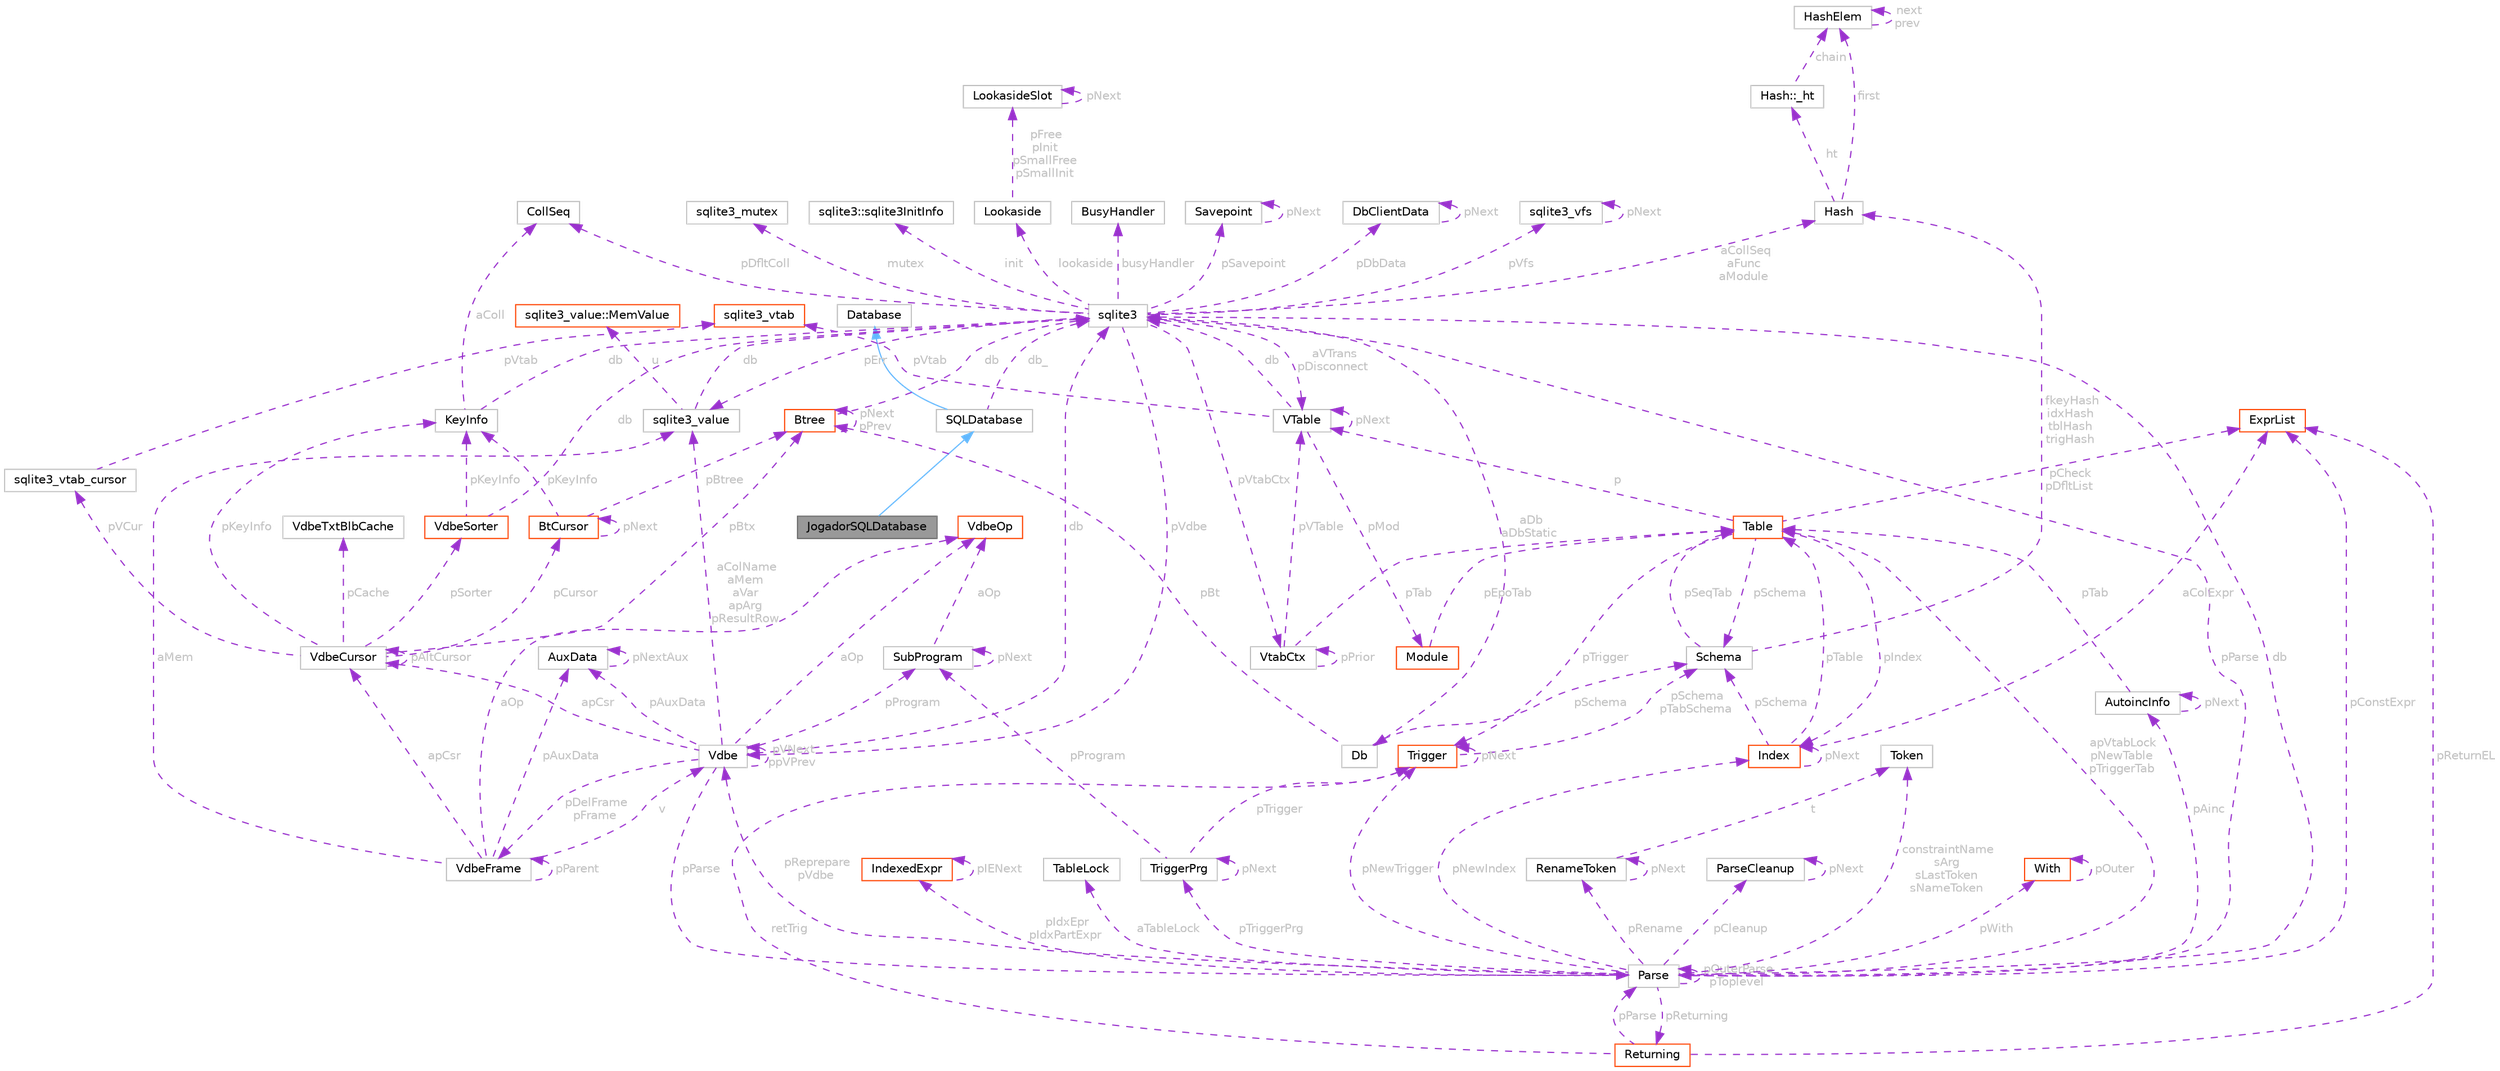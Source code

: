 digraph "JogadorSQLDatabase"
{
 // LATEX_PDF_SIZE
  bgcolor="transparent";
  edge [fontname=Helvetica,fontsize=10,labelfontname=Helvetica,labelfontsize=10];
  node [fontname=Helvetica,fontsize=10,shape=box,height=0.2,width=0.4];
  Node1 [id="Node000001",label="JogadorSQLDatabase",height=0.2,width=0.4,color="gray40", fillcolor="grey60", style="filled", fontcolor="black",tooltip=" "];
  Node2 -> Node1 [id="edge1_Node000001_Node000002",dir="back",color="steelblue1",style="solid",tooltip=" "];
  Node2 [id="Node000002",label="SQLDatabase",height=0.2,width=0.4,color="grey75", fillcolor="white", style="filled",URL="$classSQLDatabase.html",tooltip=" "];
  Node3 -> Node2 [id="edge2_Node000002_Node000003",dir="back",color="steelblue1",style="solid",tooltip=" "];
  Node3 [id="Node000003",label="Database",height=0.2,width=0.4,color="grey75", fillcolor="white", style="filled",URL="$classDatabase.html",tooltip=" "];
  Node4 -> Node2 [id="edge3_Node000002_Node000004",dir="back",color="darkorchid3",style="dashed",tooltip=" ",label=" db_",fontcolor="grey" ];
  Node4 [id="Node000004",label="sqlite3",height=0.2,width=0.4,color="grey75", fillcolor="white", style="filled",URL="$structsqlite3.html",tooltip=" "];
  Node5 -> Node4 [id="edge4_Node000004_Node000005",dir="back",color="darkorchid3",style="dashed",tooltip=" ",label=" pVfs",fontcolor="grey" ];
  Node5 [id="Node000005",label="sqlite3_vfs",height=0.2,width=0.4,color="grey75", fillcolor="white", style="filled",URL="$structsqlite3__vfs.html",tooltip=" "];
  Node5 -> Node5 [id="edge5_Node000005_Node000005",dir="back",color="darkorchid3",style="dashed",tooltip=" ",label=" pNext",fontcolor="grey" ];
  Node6 -> Node4 [id="edge6_Node000004_Node000006",dir="back",color="darkorchid3",style="dashed",tooltip=" ",label=" pVdbe",fontcolor="grey" ];
  Node6 [id="Node000006",label="Vdbe",height=0.2,width=0.4,color="grey75", fillcolor="white", style="filled",URL="$structVdbe.html",tooltip=" "];
  Node4 -> Node6 [id="edge7_Node000006_Node000004",dir="back",color="darkorchid3",style="dashed",tooltip=" ",label=" db",fontcolor="grey" ];
  Node6 -> Node6 [id="edge8_Node000006_Node000006",dir="back",color="darkorchid3",style="dashed",tooltip=" ",label=" pVNext\nppVPrev",fontcolor="grey" ];
  Node7 -> Node6 [id="edge9_Node000006_Node000007",dir="back",color="darkorchid3",style="dashed",tooltip=" ",label=" pParse",fontcolor="grey" ];
  Node7 [id="Node000007",label="Parse",height=0.2,width=0.4,color="grey75", fillcolor="white", style="filled",URL="$structParse.html",tooltip=" "];
  Node4 -> Node7 [id="edge10_Node000007_Node000004",dir="back",color="darkorchid3",style="dashed",tooltip=" ",label=" db",fontcolor="grey" ];
  Node6 -> Node7 [id="edge11_Node000007_Node000006",dir="back",color="darkorchid3",style="dashed",tooltip=" ",label=" pReprepare\npVdbe",fontcolor="grey" ];
  Node8 -> Node7 [id="edge12_Node000007_Node000008",dir="back",color="darkorchid3",style="dashed",tooltip=" ",label=" pConstExpr",fontcolor="grey" ];
  Node8 [id="Node000008",label="ExprList",height=0.2,width=0.4,color="orangered", fillcolor="white", style="filled",URL="$structExprList.html",tooltip=" "];
  Node42 -> Node7 [id="edge13_Node000007_Node000042",dir="back",color="darkorchid3",style="dashed",tooltip=" ",label=" pIdxEpr\npIdxPartExpr",fontcolor="grey" ];
  Node42 [id="Node000042",label="IndexedExpr",height=0.2,width=0.4,color="orangered", fillcolor="white", style="filled",URL="$structIndexedExpr.html",tooltip=" "];
  Node42 -> Node42 [id="edge14_Node000042_Node000042",dir="back",color="darkorchid3",style="dashed",tooltip=" ",label=" pIENext",fontcolor="grey" ];
  Node43 -> Node7 [id="edge15_Node000007_Node000043",dir="back",color="darkorchid3",style="dashed",tooltip=" ",label=" aTableLock",fontcolor="grey" ];
  Node43 [id="Node000043",label="TableLock",height=0.2,width=0.4,color="grey75", fillcolor="white", style="filled",URL="$structTableLock.html",tooltip=" "];
  Node44 -> Node7 [id="edge16_Node000007_Node000044",dir="back",color="darkorchid3",style="dashed",tooltip=" ",label=" pAinc",fontcolor="grey" ];
  Node44 [id="Node000044",label="AutoincInfo",height=0.2,width=0.4,color="grey75", fillcolor="white", style="filled",URL="$structAutoincInfo.html",tooltip=" "];
  Node44 -> Node44 [id="edge17_Node000044_Node000044",dir="back",color="darkorchid3",style="dashed",tooltip=" ",label=" pNext",fontcolor="grey" ];
  Node14 -> Node44 [id="edge18_Node000044_Node000014",dir="back",color="darkorchid3",style="dashed",tooltip=" ",label=" pTab",fontcolor="grey" ];
  Node14 [id="Node000014",label="Table",height=0.2,width=0.4,color="orangered", fillcolor="white", style="filled",URL="$structTable.html",tooltip=" "];
  Node16 -> Node14 [id="edge19_Node000014_Node000016",dir="back",color="darkorchid3",style="dashed",tooltip=" ",label=" pIndex",fontcolor="grey" ];
  Node16 [id="Node000016",label="Index",height=0.2,width=0.4,color="orangered", fillcolor="white", style="filled",URL="$structIndex.html",tooltip=" "];
  Node14 -> Node16 [id="edge20_Node000016_Node000014",dir="back",color="darkorchid3",style="dashed",tooltip=" ",label=" pTable",fontcolor="grey" ];
  Node16 -> Node16 [id="edge21_Node000016_Node000016",dir="back",color="darkorchid3",style="dashed",tooltip=" ",label=" pNext",fontcolor="grey" ];
  Node17 -> Node16 [id="edge22_Node000016_Node000017",dir="back",color="darkorchid3",style="dashed",tooltip=" ",label=" pSchema",fontcolor="grey" ];
  Node17 [id="Node000017",label="Schema",height=0.2,width=0.4,color="grey75", fillcolor="white", style="filled",URL="$structSchema.html",tooltip=" "];
  Node18 -> Node17 [id="edge23_Node000017_Node000018",dir="back",color="darkorchid3",style="dashed",tooltip=" ",label=" fkeyHash\nidxHash\ntblHash\ntrigHash",fontcolor="grey" ];
  Node18 [id="Node000018",label="Hash",height=0.2,width=0.4,color="grey75", fillcolor="white", style="filled",URL="$structHash.html",tooltip=" "];
  Node19 -> Node18 [id="edge24_Node000018_Node000019",dir="back",color="darkorchid3",style="dashed",tooltip=" ",label=" first",fontcolor="grey" ];
  Node19 [id="Node000019",label="HashElem",height=0.2,width=0.4,color="grey75", fillcolor="white", style="filled",URL="$structHashElem.html",tooltip=" "];
  Node19 -> Node19 [id="edge25_Node000019_Node000019",dir="back",color="darkorchid3",style="dashed",tooltip=" ",label=" next\nprev",fontcolor="grey" ];
  Node20 -> Node18 [id="edge26_Node000018_Node000020",dir="back",color="darkorchid3",style="dashed",tooltip=" ",label=" ht",fontcolor="grey" ];
  Node20 [id="Node000020",label="Hash::_ht",height=0.2,width=0.4,color="grey75", fillcolor="white", style="filled",URL="$structHash_1_1__ht.html",tooltip=" "];
  Node19 -> Node20 [id="edge27_Node000020_Node000019",dir="back",color="darkorchid3",style="dashed",tooltip=" ",label=" chain",fontcolor="grey" ];
  Node14 -> Node17 [id="edge28_Node000017_Node000014",dir="back",color="darkorchid3",style="dashed",tooltip=" ",label=" pSeqTab",fontcolor="grey" ];
  Node8 -> Node16 [id="edge29_Node000016_Node000008",dir="back",color="darkorchid3",style="dashed",tooltip=" ",label=" aColExpr",fontcolor="grey" ];
  Node8 -> Node14 [id="edge30_Node000014_Node000008",dir="back",color="darkorchid3",style="dashed",tooltip=" ",label=" pCheck\npDfltList",fontcolor="grey" ];
  Node28 -> Node14 [id="edge31_Node000014_Node000028",dir="back",color="darkorchid3",style="dashed",tooltip=" ",label=" p",fontcolor="grey" ];
  Node28 [id="Node000028",label="VTable",height=0.2,width=0.4,color="grey75", fillcolor="white", style="filled",URL="$structVTable.html",tooltip=" "];
  Node4 -> Node28 [id="edge32_Node000028_Node000004",dir="back",color="darkorchid3",style="dashed",tooltip=" ",label=" db",fontcolor="grey" ];
  Node29 -> Node28 [id="edge33_Node000028_Node000029",dir="back",color="darkorchid3",style="dashed",tooltip=" ",label=" pMod",fontcolor="grey" ];
  Node29 [id="Node000029",label="Module",height=0.2,width=0.4,color="orangered", fillcolor="white", style="filled",URL="$structModule.html",tooltip=" "];
  Node14 -> Node29 [id="edge34_Node000029_Node000014",dir="back",color="darkorchid3",style="dashed",tooltip=" ",label=" pEpoTab",fontcolor="grey" ];
  Node31 -> Node28 [id="edge35_Node000028_Node000031",dir="back",color="darkorchid3",style="dashed",tooltip=" ",label=" pVtab",fontcolor="grey" ];
  Node31 [id="Node000031",label="sqlite3_vtab",height=0.2,width=0.4,color="orangered", fillcolor="white", style="filled",URL="$structsqlite3__vtab.html",tooltip=" "];
  Node28 -> Node28 [id="edge36_Node000028_Node000028",dir="back",color="darkorchid3",style="dashed",tooltip=" ",label=" pNext",fontcolor="grey" ];
  Node22 -> Node14 [id="edge37_Node000014_Node000022",dir="back",color="darkorchid3",style="dashed",tooltip=" ",label=" pTrigger",fontcolor="grey" ];
  Node22 [id="Node000022",label="Trigger",height=0.2,width=0.4,color="orangered", fillcolor="white", style="filled",URL="$structTrigger.html",tooltip=" "];
  Node17 -> Node22 [id="edge38_Node000022_Node000017",dir="back",color="darkorchid3",style="dashed",tooltip=" ",label=" pSchema\npTabSchema",fontcolor="grey" ];
  Node22 -> Node22 [id="edge39_Node000022_Node000022",dir="back",color="darkorchid3",style="dashed",tooltip=" ",label=" pNext",fontcolor="grey" ];
  Node17 -> Node14 [id="edge40_Node000014_Node000017",dir="back",color="darkorchid3",style="dashed",tooltip=" ",label=" pSchema",fontcolor="grey" ];
  Node7 -> Node7 [id="edge41_Node000007_Node000007",dir="back",color="darkorchid3",style="dashed",tooltip=" ",label=" pOuterParse\npToplevel",fontcolor="grey" ];
  Node14 -> Node7 [id="edge42_Node000007_Node000014",dir="back",color="darkorchid3",style="dashed",tooltip=" ",label=" apVtabLock\npNewTable\npTriggerTab",fontcolor="grey" ];
  Node45 -> Node7 [id="edge43_Node000007_Node000045",dir="back",color="darkorchid3",style="dashed",tooltip=" ",label=" pTriggerPrg",fontcolor="grey" ];
  Node45 [id="Node000045",label="TriggerPrg",height=0.2,width=0.4,color="grey75", fillcolor="white", style="filled",URL="$structTriggerPrg.html",tooltip=" "];
  Node22 -> Node45 [id="edge44_Node000045_Node000022",dir="back",color="darkorchid3",style="dashed",tooltip=" ",label=" pTrigger",fontcolor="grey" ];
  Node45 -> Node45 [id="edge45_Node000045_Node000045",dir="back",color="darkorchid3",style="dashed",tooltip=" ",label=" pNext",fontcolor="grey" ];
  Node46 -> Node45 [id="edge46_Node000045_Node000046",dir="back",color="darkorchid3",style="dashed",tooltip=" ",label=" pProgram",fontcolor="grey" ];
  Node46 [id="Node000046",label="SubProgram",height=0.2,width=0.4,color="grey75", fillcolor="white", style="filled",URL="$structSubProgram.html",tooltip=" "];
  Node47 -> Node46 [id="edge47_Node000046_Node000047",dir="back",color="darkorchid3",style="dashed",tooltip=" ",label=" aOp",fontcolor="grey" ];
  Node47 [id="Node000047",label="VdbeOp",height=0.2,width=0.4,color="orangered", fillcolor="white", style="filled",URL="$structVdbeOp.html",tooltip=" "];
  Node46 -> Node46 [id="edge48_Node000046_Node000046",dir="back",color="darkorchid3",style="dashed",tooltip=" ",label=" pNext",fontcolor="grey" ];
  Node55 -> Node7 [id="edge49_Node000007_Node000055",dir="back",color="darkorchid3",style="dashed",tooltip=" ",label=" pCleanup",fontcolor="grey" ];
  Node55 [id="Node000055",label="ParseCleanup",height=0.2,width=0.4,color="grey75", fillcolor="white", style="filled",URL="$structParseCleanup.html",tooltip=" "];
  Node55 -> Node55 [id="edge50_Node000055_Node000055",dir="back",color="darkorchid3",style="dashed",tooltip=" ",label=" pNext",fontcolor="grey" ];
  Node56 -> Node7 [id="edge51_Node000007_Node000056",dir="back",color="darkorchid3",style="dashed",tooltip=" ",label=" constraintName\nsArg\nsLastToken\nsNameToken",fontcolor="grey" ];
  Node56 [id="Node000056",label="Token",height=0.2,width=0.4,color="grey75", fillcolor="white", style="filled",URL="$structToken.html",tooltip=" "];
  Node57 -> Node7 [id="edge52_Node000007_Node000057",dir="back",color="darkorchid3",style="dashed",tooltip=" ",label=" pReturning",fontcolor="grey" ];
  Node57 [id="Node000057",label="Returning",height=0.2,width=0.4,color="orangered", fillcolor="white", style="filled",URL="$structReturning.html",tooltip=" "];
  Node7 -> Node57 [id="edge53_Node000057_Node000007",dir="back",color="darkorchid3",style="dashed",tooltip=" ",label=" pParse",fontcolor="grey" ];
  Node8 -> Node57 [id="edge54_Node000057_Node000008",dir="back",color="darkorchid3",style="dashed",tooltip=" ",label=" pReturnEL",fontcolor="grey" ];
  Node22 -> Node57 [id="edge55_Node000057_Node000022",dir="back",color="darkorchid3",style="dashed",tooltip=" ",label=" retTrig",fontcolor="grey" ];
  Node16 -> Node7 [id="edge56_Node000007_Node000016",dir="back",color="darkorchid3",style="dashed",tooltip=" ",label=" pNewIndex",fontcolor="grey" ];
  Node22 -> Node7 [id="edge57_Node000007_Node000022",dir="back",color="darkorchid3",style="dashed",tooltip=" ",label=" pNewTrigger",fontcolor="grey" ];
  Node34 -> Node7 [id="edge58_Node000007_Node000034",dir="back",color="darkorchid3",style="dashed",tooltip=" ",label=" pWith",fontcolor="grey" ];
  Node34 [id="Node000034",label="With",height=0.2,width=0.4,color="orangered", fillcolor="white", style="filled",URL="$structWith.html",tooltip=" "];
  Node34 -> Node34 [id="edge59_Node000034_Node000034",dir="back",color="darkorchid3",style="dashed",tooltip=" ",label=" pOuter",fontcolor="grey" ];
  Node58 -> Node7 [id="edge60_Node000007_Node000058",dir="back",color="darkorchid3",style="dashed",tooltip=" ",label=" pRename",fontcolor="grey" ];
  Node58 [id="Node000058",label="RenameToken",height=0.2,width=0.4,color="grey75", fillcolor="white", style="filled",URL="$structRenameToken.html",tooltip=" "];
  Node56 -> Node58 [id="edge61_Node000058_Node000056",dir="back",color="darkorchid3",style="dashed",tooltip=" ",label=" t",fontcolor="grey" ];
  Node58 -> Node58 [id="edge62_Node000058_Node000058",dir="back",color="darkorchid3",style="dashed",tooltip=" ",label=" pNext",fontcolor="grey" ];
  Node50 -> Node6 [id="edge63_Node000006_Node000050",dir="back",color="darkorchid3",style="dashed",tooltip=" ",label=" aColName\naMem\naVar\napArg\npResultRow",fontcolor="grey" ];
  Node50 [id="Node000050",label="sqlite3_value",height=0.2,width=0.4,color="grey75", fillcolor="white", style="filled",URL="$structsqlite3__value.html",tooltip=" "];
  Node51 -> Node50 [id="edge64_Node000050_Node000051",dir="back",color="darkorchid3",style="dashed",tooltip=" ",label=" u",fontcolor="grey" ];
  Node51 [id="Node000051",label="sqlite3_value::MemValue",height=0.2,width=0.4,color="orangered", fillcolor="white", style="filled",URL="$unionsqlite3__value_1_1MemValue.html",tooltip=" "];
  Node4 -> Node50 [id="edge65_Node000050_Node000004",dir="back",color="darkorchid3",style="dashed",tooltip=" ",label=" db",fontcolor="grey" ];
  Node59 -> Node6 [id="edge66_Node000006_Node000059",dir="back",color="darkorchid3",style="dashed",tooltip=" ",label=" apCsr",fontcolor="grey" ];
  Node59 [id="Node000059",label="VdbeCursor",height=0.2,width=0.4,color="grey75", fillcolor="white", style="filled",URL="$structVdbeCursor.html",tooltip=" "];
  Node60 -> Node59 [id="edge67_Node000059_Node000060",dir="back",color="darkorchid3",style="dashed",tooltip=" ",label=" pBtx",fontcolor="grey" ];
  Node60 [id="Node000060",label="Btree",height=0.2,width=0.4,color="orangered", fillcolor="white", style="filled",URL="$structBtree.html",tooltip=" "];
  Node4 -> Node60 [id="edge68_Node000060_Node000004",dir="back",color="darkorchid3",style="dashed",tooltip=" ",label=" db",fontcolor="grey" ];
  Node60 -> Node60 [id="edge69_Node000060_Node000060",dir="back",color="darkorchid3",style="dashed",tooltip=" ",label=" pNext\npPrev",fontcolor="grey" ];
  Node59 -> Node59 [id="edge70_Node000059_Node000059",dir="back",color="darkorchid3",style="dashed",tooltip=" ",label=" pAltCursor",fontcolor="grey" ];
  Node73 -> Node59 [id="edge71_Node000059_Node000073",dir="back",color="darkorchid3",style="dashed",tooltip=" ",label=" pCursor",fontcolor="grey" ];
  Node73 [id="Node000073",label="BtCursor",height=0.2,width=0.4,color="orangered", fillcolor="white", style="filled",URL="$structBtCursor.html",tooltip=" "];
  Node60 -> Node73 [id="edge72_Node000073_Node000060",dir="back",color="darkorchid3",style="dashed",tooltip=" ",label=" pBtree",fontcolor="grey" ];
  Node73 -> Node73 [id="edge73_Node000073_Node000073",dir="back",color="darkorchid3",style="dashed",tooltip=" ",label=" pNext",fontcolor="grey" ];
  Node53 -> Node73 [id="edge74_Node000073_Node000053",dir="back",color="darkorchid3",style="dashed",tooltip=" ",label=" pKeyInfo",fontcolor="grey" ];
  Node53 [id="Node000053",label="KeyInfo",height=0.2,width=0.4,color="grey75", fillcolor="white", style="filled",URL="$structKeyInfo.html",tooltip=" "];
  Node4 -> Node53 [id="edge75_Node000053_Node000004",dir="back",color="darkorchid3",style="dashed",tooltip=" ",label=" db",fontcolor="grey" ];
  Node52 -> Node53 [id="edge76_Node000053_Node000052",dir="back",color="darkorchid3",style="dashed",tooltip=" ",label=" aColl",fontcolor="grey" ];
  Node52 [id="Node000052",label="CollSeq",height=0.2,width=0.4,color="grey75", fillcolor="white", style="filled",URL="$structCollSeq.html",tooltip=" "];
  Node78 -> Node59 [id="edge77_Node000059_Node000078",dir="back",color="darkorchid3",style="dashed",tooltip=" ",label=" pVCur",fontcolor="grey" ];
  Node78 [id="Node000078",label="sqlite3_vtab_cursor",height=0.2,width=0.4,color="grey75", fillcolor="white", style="filled",URL="$structsqlite3__vtab__cursor.html",tooltip=" "];
  Node31 -> Node78 [id="edge78_Node000078_Node000031",dir="back",color="darkorchid3",style="dashed",tooltip=" ",label=" pVtab",fontcolor="grey" ];
  Node79 -> Node59 [id="edge79_Node000059_Node000079",dir="back",color="darkorchid3",style="dashed",tooltip=" ",label=" pSorter",fontcolor="grey" ];
  Node79 [id="Node000079",label="VdbeSorter",height=0.2,width=0.4,color="orangered", fillcolor="white", style="filled",URL="$structVdbeSorter.html",tooltip=" "];
  Node4 -> Node79 [id="edge80_Node000079_Node000004",dir="back",color="darkorchid3",style="dashed",tooltip=" ",label=" db",fontcolor="grey" ];
  Node53 -> Node79 [id="edge81_Node000079_Node000053",dir="back",color="darkorchid3",style="dashed",tooltip=" ",label=" pKeyInfo",fontcolor="grey" ];
  Node53 -> Node59 [id="edge82_Node000059_Node000053",dir="back",color="darkorchid3",style="dashed",tooltip=" ",label=" pKeyInfo",fontcolor="grey" ];
  Node89 -> Node59 [id="edge83_Node000059_Node000089",dir="back",color="darkorchid3",style="dashed",tooltip=" ",label=" pCache",fontcolor="grey" ];
  Node89 [id="Node000089",label="VdbeTxtBlbCache",height=0.2,width=0.4,color="grey75", fillcolor="white", style="filled",URL="$structVdbeTxtBlbCache.html",tooltip=" "];
  Node47 -> Node6 [id="edge84_Node000006_Node000047",dir="back",color="darkorchid3",style="dashed",tooltip=" ",label=" aOp",fontcolor="grey" ];
  Node90 -> Node6 [id="edge85_Node000006_Node000090",dir="back",color="darkorchid3",style="dashed",tooltip=" ",label=" pDelFrame\npFrame",fontcolor="grey" ];
  Node90 [id="Node000090",label="VdbeFrame",height=0.2,width=0.4,color="grey75", fillcolor="white", style="filled",URL="$structVdbeFrame.html",tooltip=" "];
  Node6 -> Node90 [id="edge86_Node000090_Node000006",dir="back",color="darkorchid3",style="dashed",tooltip=" ",label=" v",fontcolor="grey" ];
  Node90 -> Node90 [id="edge87_Node000090_Node000090",dir="back",color="darkorchid3",style="dashed",tooltip=" ",label=" pParent",fontcolor="grey" ];
  Node47 -> Node90 [id="edge88_Node000090_Node000047",dir="back",color="darkorchid3",style="dashed",tooltip=" ",label=" aOp",fontcolor="grey" ];
  Node50 -> Node90 [id="edge89_Node000090_Node000050",dir="back",color="darkorchid3",style="dashed",tooltip=" ",label=" aMem",fontcolor="grey" ];
  Node59 -> Node90 [id="edge90_Node000090_Node000059",dir="back",color="darkorchid3",style="dashed",tooltip=" ",label=" apCsr",fontcolor="grey" ];
  Node91 -> Node90 [id="edge91_Node000090_Node000091",dir="back",color="darkorchid3",style="dashed",tooltip=" ",label=" pAuxData",fontcolor="grey" ];
  Node91 [id="Node000091",label="AuxData",height=0.2,width=0.4,color="grey75", fillcolor="white", style="filled",URL="$structAuxData.html",tooltip=" "];
  Node91 -> Node91 [id="edge92_Node000091_Node000091",dir="back",color="darkorchid3",style="dashed",tooltip=" ",label=" pNextAux",fontcolor="grey" ];
  Node46 -> Node6 [id="edge93_Node000006_Node000046",dir="back",color="darkorchid3",style="dashed",tooltip=" ",label=" pProgram",fontcolor="grey" ];
  Node91 -> Node6 [id="edge94_Node000006_Node000091",dir="back",color="darkorchid3",style="dashed",tooltip=" ",label=" pAuxData",fontcolor="grey" ];
  Node52 -> Node4 [id="edge95_Node000004_Node000052",dir="back",color="darkorchid3",style="dashed",tooltip=" ",label=" pDfltColl",fontcolor="grey" ];
  Node76 -> Node4 [id="edge96_Node000004_Node000076",dir="back",color="darkorchid3",style="dashed",tooltip=" ",label=" mutex",fontcolor="grey" ];
  Node76 [id="Node000076",label="sqlite3_mutex",height=0.2,width=0.4,color="grey75", fillcolor="white", style="filled",URL="$structsqlite3__mutex.html",tooltip=" "];
  Node92 -> Node4 [id="edge97_Node000004_Node000092",dir="back",color="darkorchid3",style="dashed",tooltip=" ",label=" aDb\naDbStatic",fontcolor="grey" ];
  Node92 [id="Node000092",label="Db",height=0.2,width=0.4,color="grey75", fillcolor="white", style="filled",URL="$structDb.html",tooltip=" "];
  Node60 -> Node92 [id="edge98_Node000092_Node000060",dir="back",color="darkorchid3",style="dashed",tooltip=" ",label=" pBt",fontcolor="grey" ];
  Node17 -> Node92 [id="edge99_Node000092_Node000017",dir="back",color="darkorchid3",style="dashed",tooltip=" ",label=" pSchema",fontcolor="grey" ];
  Node93 -> Node4 [id="edge100_Node000004_Node000093",dir="back",color="darkorchid3",style="dashed",tooltip=" ",label=" init",fontcolor="grey" ];
  Node93 [id="Node000093",label="sqlite3::sqlite3InitInfo",height=0.2,width=0.4,color="grey75", fillcolor="white", style="filled",URL="$structsqlite3_1_1sqlite3InitInfo.html",tooltip=" "];
  Node7 -> Node4 [id="edge101_Node000004_Node000007",dir="back",color="darkorchid3",style="dashed",tooltip=" ",label=" pParse",fontcolor="grey" ];
  Node50 -> Node4 [id="edge102_Node000004_Node000050",dir="back",color="darkorchid3",style="dashed",tooltip=" ",label=" pErr",fontcolor="grey" ];
  Node94 -> Node4 [id="edge103_Node000004_Node000094",dir="back",color="darkorchid3",style="dashed",tooltip=" ",label=" lookaside",fontcolor="grey" ];
  Node94 [id="Node000094",label="Lookaside",height=0.2,width=0.4,color="grey75", fillcolor="white", style="filled",URL="$structLookaside.html",tooltip=" "];
  Node95 -> Node94 [id="edge104_Node000094_Node000095",dir="back",color="darkorchid3",style="dashed",tooltip=" ",label=" pFree\npInit\npSmallFree\npSmallInit",fontcolor="grey" ];
  Node95 [id="Node000095",label="LookasideSlot",height=0.2,width=0.4,color="grey75", fillcolor="white", style="filled",URL="$structLookasideSlot.html",tooltip=" "];
  Node95 -> Node95 [id="edge105_Node000095_Node000095",dir="back",color="darkorchid3",style="dashed",tooltip=" ",label=" pNext",fontcolor="grey" ];
  Node18 -> Node4 [id="edge106_Node000004_Node000018",dir="back",color="darkorchid3",style="dashed",tooltip=" ",label=" aCollSeq\naFunc\naModule",fontcolor="grey" ];
  Node96 -> Node4 [id="edge107_Node000004_Node000096",dir="back",color="darkorchid3",style="dashed",tooltip=" ",label=" pVtabCtx",fontcolor="grey" ];
  Node96 [id="Node000096",label="VtabCtx",height=0.2,width=0.4,color="grey75", fillcolor="white", style="filled",URL="$structVtabCtx.html",tooltip=" "];
  Node28 -> Node96 [id="edge108_Node000096_Node000028",dir="back",color="darkorchid3",style="dashed",tooltip=" ",label=" pVTable",fontcolor="grey" ];
  Node14 -> Node96 [id="edge109_Node000096_Node000014",dir="back",color="darkorchid3",style="dashed",tooltip=" ",label=" pTab",fontcolor="grey" ];
  Node96 -> Node96 [id="edge110_Node000096_Node000096",dir="back",color="darkorchid3",style="dashed",tooltip=" ",label=" pPrior",fontcolor="grey" ];
  Node28 -> Node4 [id="edge111_Node000004_Node000028",dir="back",color="darkorchid3",style="dashed",tooltip=" ",label=" aVTrans\npDisconnect",fontcolor="grey" ];
  Node97 -> Node4 [id="edge112_Node000004_Node000097",dir="back",color="darkorchid3",style="dashed",tooltip=" ",label=" busyHandler",fontcolor="grey" ];
  Node97 [id="Node000097",label="BusyHandler",height=0.2,width=0.4,color="grey75", fillcolor="white", style="filled",URL="$structBusyHandler.html",tooltip=" "];
  Node98 -> Node4 [id="edge113_Node000004_Node000098",dir="back",color="darkorchid3",style="dashed",tooltip=" ",label=" pSavepoint",fontcolor="grey" ];
  Node98 [id="Node000098",label="Savepoint",height=0.2,width=0.4,color="grey75", fillcolor="white", style="filled",URL="$structSavepoint.html",tooltip=" "];
  Node98 -> Node98 [id="edge114_Node000098_Node000098",dir="back",color="darkorchid3",style="dashed",tooltip=" ",label=" pNext",fontcolor="grey" ];
  Node99 -> Node4 [id="edge115_Node000004_Node000099",dir="back",color="darkorchid3",style="dashed",tooltip=" ",label=" pDbData",fontcolor="grey" ];
  Node99 [id="Node000099",label="DbClientData",height=0.2,width=0.4,color="grey75", fillcolor="white", style="filled",URL="$structDbClientData.html",tooltip=" "];
  Node99 -> Node99 [id="edge116_Node000099_Node000099",dir="back",color="darkorchid3",style="dashed",tooltip=" ",label=" pNext",fontcolor="grey" ];
}
